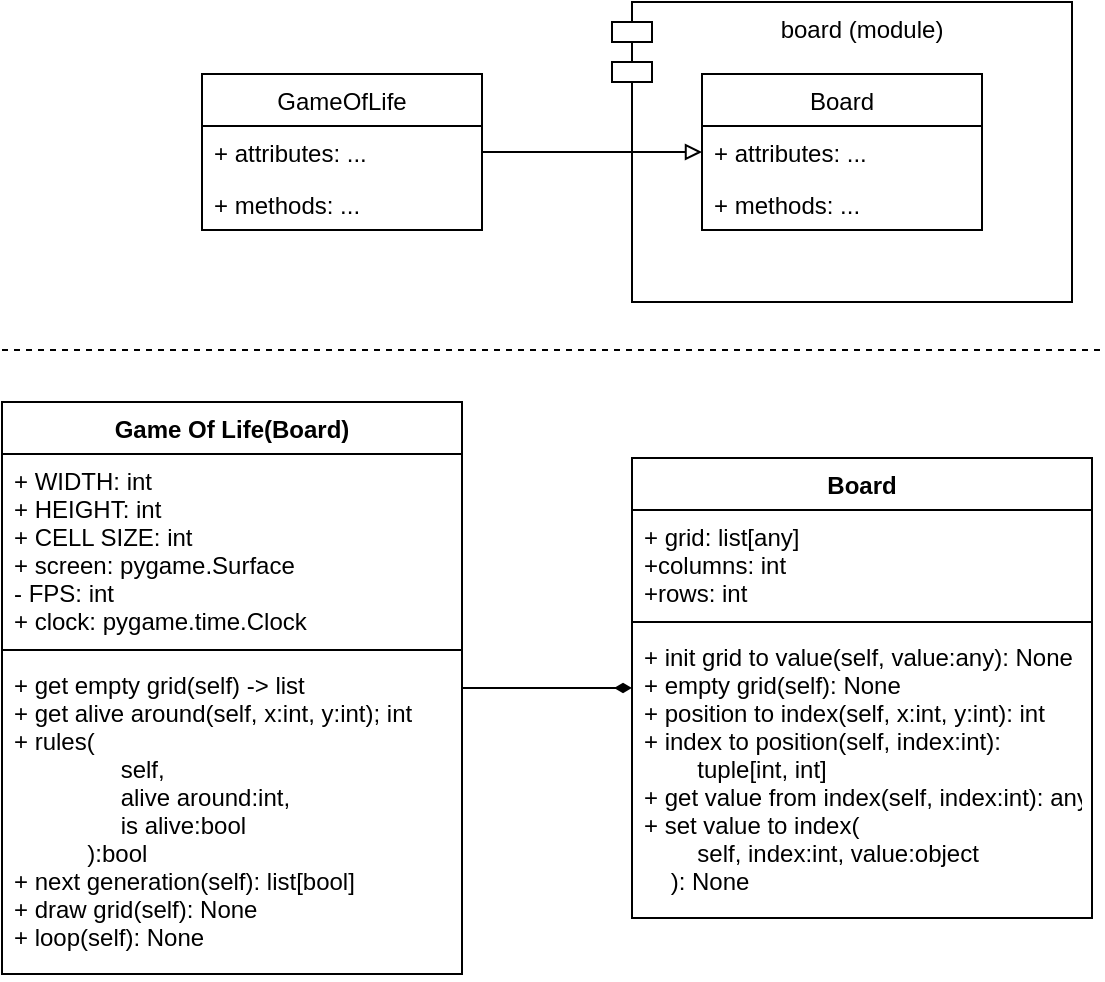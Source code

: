 <mxfile>
    <diagram id="m4FZ5BcBvq8vd2uuUn-C" name="Klassediagram">
        <mxGraphModel dx="686" dy="497" grid="1" gridSize="10" guides="1" tooltips="1" connect="1" arrows="1" fold="1" page="1" pageScale="1" pageWidth="850" pageHeight="1100" background="#ffffff" math="0" shadow="0">
            <root>
                <mxCell id="0"/>
                <mxCell id="1" parent="0"/>
                <mxCell id="14" value="" style="edgeStyle=none;html=1;endArrow=diamondThin;endFill=1;" edge="1" parent="1" source="10" target="5">
                    <mxGeometry relative="1" as="geometry"/>
                </mxCell>
                <mxCell id="5" value="Board" style="swimlane;fontStyle=1;align=center;verticalAlign=top;childLayout=stackLayout;horizontal=1;startSize=26;horizontalStack=0;resizeParent=1;resizeParentMax=0;resizeLast=0;collapsible=1;marginBottom=0;" vertex="1" parent="1">
                    <mxGeometry x="425" y="588" width="230" height="230" as="geometry"/>
                </mxCell>
                <mxCell id="6" value="+ grid: list[any]&#10;+columns: int&#10;+rows: int" style="text;strokeColor=none;fillColor=none;align=left;verticalAlign=top;spacingLeft=4;spacingRight=4;overflow=hidden;rotatable=0;points=[[0,0.5],[1,0.5]];portConstraint=eastwest;" vertex="1" parent="5">
                    <mxGeometry y="26" width="230" height="52" as="geometry"/>
                </mxCell>
                <mxCell id="7" value="" style="line;strokeWidth=1;fillColor=none;align=left;verticalAlign=middle;spacingTop=-1;spacingLeft=3;spacingRight=3;rotatable=0;labelPosition=right;points=[];portConstraint=eastwest;strokeColor=inherit;" vertex="1" parent="5">
                    <mxGeometry y="78" width="230" height="8" as="geometry"/>
                </mxCell>
                <mxCell id="8" value="+ init grid to value(self, value:any): None&#10;+ empty grid(self): None&#10;+ position to index(self, x:int, y:int): int&#10;+ index to position(self, index:int): &#10;        tuple[int, int]&#10;+ get value from index(self, index:int): any&#10;+ set value to index(&#10;        self, index:int, value:object&#10;    ): None" style="text;strokeColor=none;fillColor=none;align=left;verticalAlign=top;spacingLeft=4;spacingRight=4;overflow=hidden;rotatable=0;points=[[0,0.5],[1,0.5]];portConstraint=eastwest;" vertex="1" parent="5">
                    <mxGeometry y="86" width="230" height="144" as="geometry"/>
                </mxCell>
                <mxCell id="10" value="Game Of Life(Board)" style="swimlane;fontStyle=1;align=center;verticalAlign=top;childLayout=stackLayout;horizontal=1;startSize=26;horizontalStack=0;resizeParent=1;resizeParentMax=0;resizeLast=0;collapsible=1;marginBottom=0;fillColor=rgb(255, 255, 255);" vertex="1" parent="1">
                    <mxGeometry x="110" y="560" width="230" height="286" as="geometry"/>
                </mxCell>
                <mxCell id="11" value="+ WIDTH: int&#10;+ HEIGHT: int&#10;+ CELL SIZE: int&#10;+ screen: pygame.Surface&#10;- FPS: int&#10;+ clock: pygame.time.Clock" style="text;strokeColor=none;fillColor=none;align=left;verticalAlign=top;spacingLeft=4;spacingRight=4;overflow=hidden;rotatable=0;points=[[0,0.5],[1,0.5]];portConstraint=eastwest;" vertex="1" parent="10">
                    <mxGeometry y="26" width="230" height="94" as="geometry"/>
                </mxCell>
                <mxCell id="12" value="" style="line;strokeWidth=1;fillColor=none;align=left;verticalAlign=middle;spacingTop=-1;spacingLeft=3;spacingRight=3;rotatable=0;labelPosition=right;points=[];portConstraint=eastwest;strokeColor=inherit;" vertex="1" parent="10">
                    <mxGeometry y="120" width="230" height="8" as="geometry"/>
                </mxCell>
                <mxCell id="13" value="+ get empty grid(self) -&gt; list&#10;+ get alive around(self, x:int, y:int); int&#10;+ rules(&#10;                self, &#10;                alive around:int, &#10;                is alive:bool&#10;           ):bool&#10;+ next generation(self): list[bool]&#10;+ draw grid(self): None&#10;+ loop(self): None" style="text;strokeColor=none;fillColor=none;align=left;verticalAlign=top;spacingLeft=4;spacingRight=4;overflow=hidden;rotatable=0;points=[[0,0.5],[1,0.5]];portConstraint=eastwest;" vertex="1" parent="10">
                    <mxGeometry y="128" width="230" height="158" as="geometry"/>
                </mxCell>
                <mxCell id="mKH9mPxzz2RMKMcuTQyQ-14" value="board (module)" style="shape=module;align=left;spacingLeft=20;align=center;verticalAlign=top;" vertex="1" parent="1">
                    <mxGeometry x="415" y="360" width="230" height="150" as="geometry"/>
                </mxCell>
                <mxCell id="mKH9mPxzz2RMKMcuTQyQ-15" value="" style="edgeStyle=none;html=1;endArrow=block;endFill=0;" edge="1" parent="1" source="mKH9mPxzz2RMKMcuTQyQ-16" target="mKH9mPxzz2RMKMcuTQyQ-19">
                    <mxGeometry relative="1" as="geometry"/>
                </mxCell>
                <mxCell id="mKH9mPxzz2RMKMcuTQyQ-16" value="GameOfLife" style="swimlane;fontStyle=0;childLayout=stackLayout;horizontal=1;startSize=26;fillColor=none;horizontalStack=0;resizeParent=1;resizeParentMax=0;resizeLast=0;collapsible=1;marginBottom=0;" vertex="1" parent="1">
                    <mxGeometry x="210" y="396" width="140" height="78" as="geometry"/>
                </mxCell>
                <mxCell id="mKH9mPxzz2RMKMcuTQyQ-17" value="+ attributes: ..." style="text;strokeColor=none;fillColor=none;align=left;verticalAlign=top;spacingLeft=4;spacingRight=4;overflow=hidden;rotatable=0;points=[[0,0.5],[1,0.5]];portConstraint=eastwest;" vertex="1" parent="mKH9mPxzz2RMKMcuTQyQ-16">
                    <mxGeometry y="26" width="140" height="26" as="geometry"/>
                </mxCell>
                <mxCell id="mKH9mPxzz2RMKMcuTQyQ-18" value="+ methods: ..." style="text;strokeColor=none;fillColor=none;align=left;verticalAlign=top;spacingLeft=4;spacingRight=4;overflow=hidden;rotatable=0;points=[[0,0.5],[1,0.5]];portConstraint=eastwest;" vertex="1" parent="mKH9mPxzz2RMKMcuTQyQ-16">
                    <mxGeometry y="52" width="140" height="26" as="geometry"/>
                </mxCell>
                <mxCell id="mKH9mPxzz2RMKMcuTQyQ-19" value="Board" style="swimlane;fontStyle=0;childLayout=stackLayout;horizontal=1;startSize=26;fillColor=none;horizontalStack=0;resizeParent=1;resizeParentMax=0;resizeLast=0;collapsible=1;marginBottom=0;" vertex="1" parent="1">
                    <mxGeometry x="460" y="396" width="140" height="78" as="geometry"/>
                </mxCell>
                <mxCell id="mKH9mPxzz2RMKMcuTQyQ-20" value="+ attributes: ..." style="text;strokeColor=none;fillColor=none;align=left;verticalAlign=top;spacingLeft=4;spacingRight=4;overflow=hidden;rotatable=0;points=[[0,0.5],[1,0.5]];portConstraint=eastwest;" vertex="1" parent="mKH9mPxzz2RMKMcuTQyQ-19">
                    <mxGeometry y="26" width="140" height="26" as="geometry"/>
                </mxCell>
                <mxCell id="mKH9mPxzz2RMKMcuTQyQ-21" value="+ methods: ..." style="text;strokeColor=none;fillColor=none;align=left;verticalAlign=top;spacingLeft=4;spacingRight=4;overflow=hidden;rotatable=0;points=[[0,0.5],[1,0.5]];portConstraint=eastwest;" vertex="1" parent="mKH9mPxzz2RMKMcuTQyQ-19">
                    <mxGeometry y="52" width="140" height="26" as="geometry"/>
                </mxCell>
                <mxCell id="7IYaTZbo6G8W5IVoWJrs-14" value="" style="line;strokeWidth=1;fillColor=none;align=left;verticalAlign=middle;spacingTop=-1;spacingLeft=3;spacingRight=3;rotatable=0;labelPosition=right;points=[];portConstraint=eastwest;strokeColor=inherit;dashed=1;" vertex="1" parent="1">
                    <mxGeometry x="110" y="530" width="550" height="8" as="geometry"/>
                </mxCell>
            </root>
        </mxGraphModel>
    </diagram>
</mxfile>